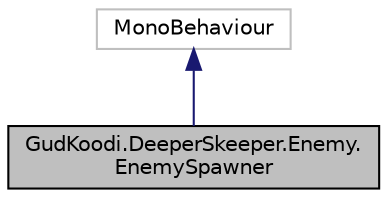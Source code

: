 digraph "GudKoodi.DeeperSkeeper.Enemy.EnemySpawner"
{
 // LATEX_PDF_SIZE
  edge [fontname="Helvetica",fontsize="10",labelfontname="Helvetica",labelfontsize="10"];
  node [fontname="Helvetica",fontsize="10",shape=record];
  Node1 [label="GudKoodi.DeeperSkeeper.Enemy.\lEnemySpawner",height=0.2,width=0.4,color="black", fillcolor="grey75", style="filled", fontcolor="black",tooltip="Creates the designed enemy and destroys spawner."];
  Node2 -> Node1 [dir="back",color="midnightblue",fontsize="10",style="solid"];
  Node2 [label="MonoBehaviour",height=0.2,width=0.4,color="grey75", fillcolor="white", style="filled",tooltip=" "];
}
